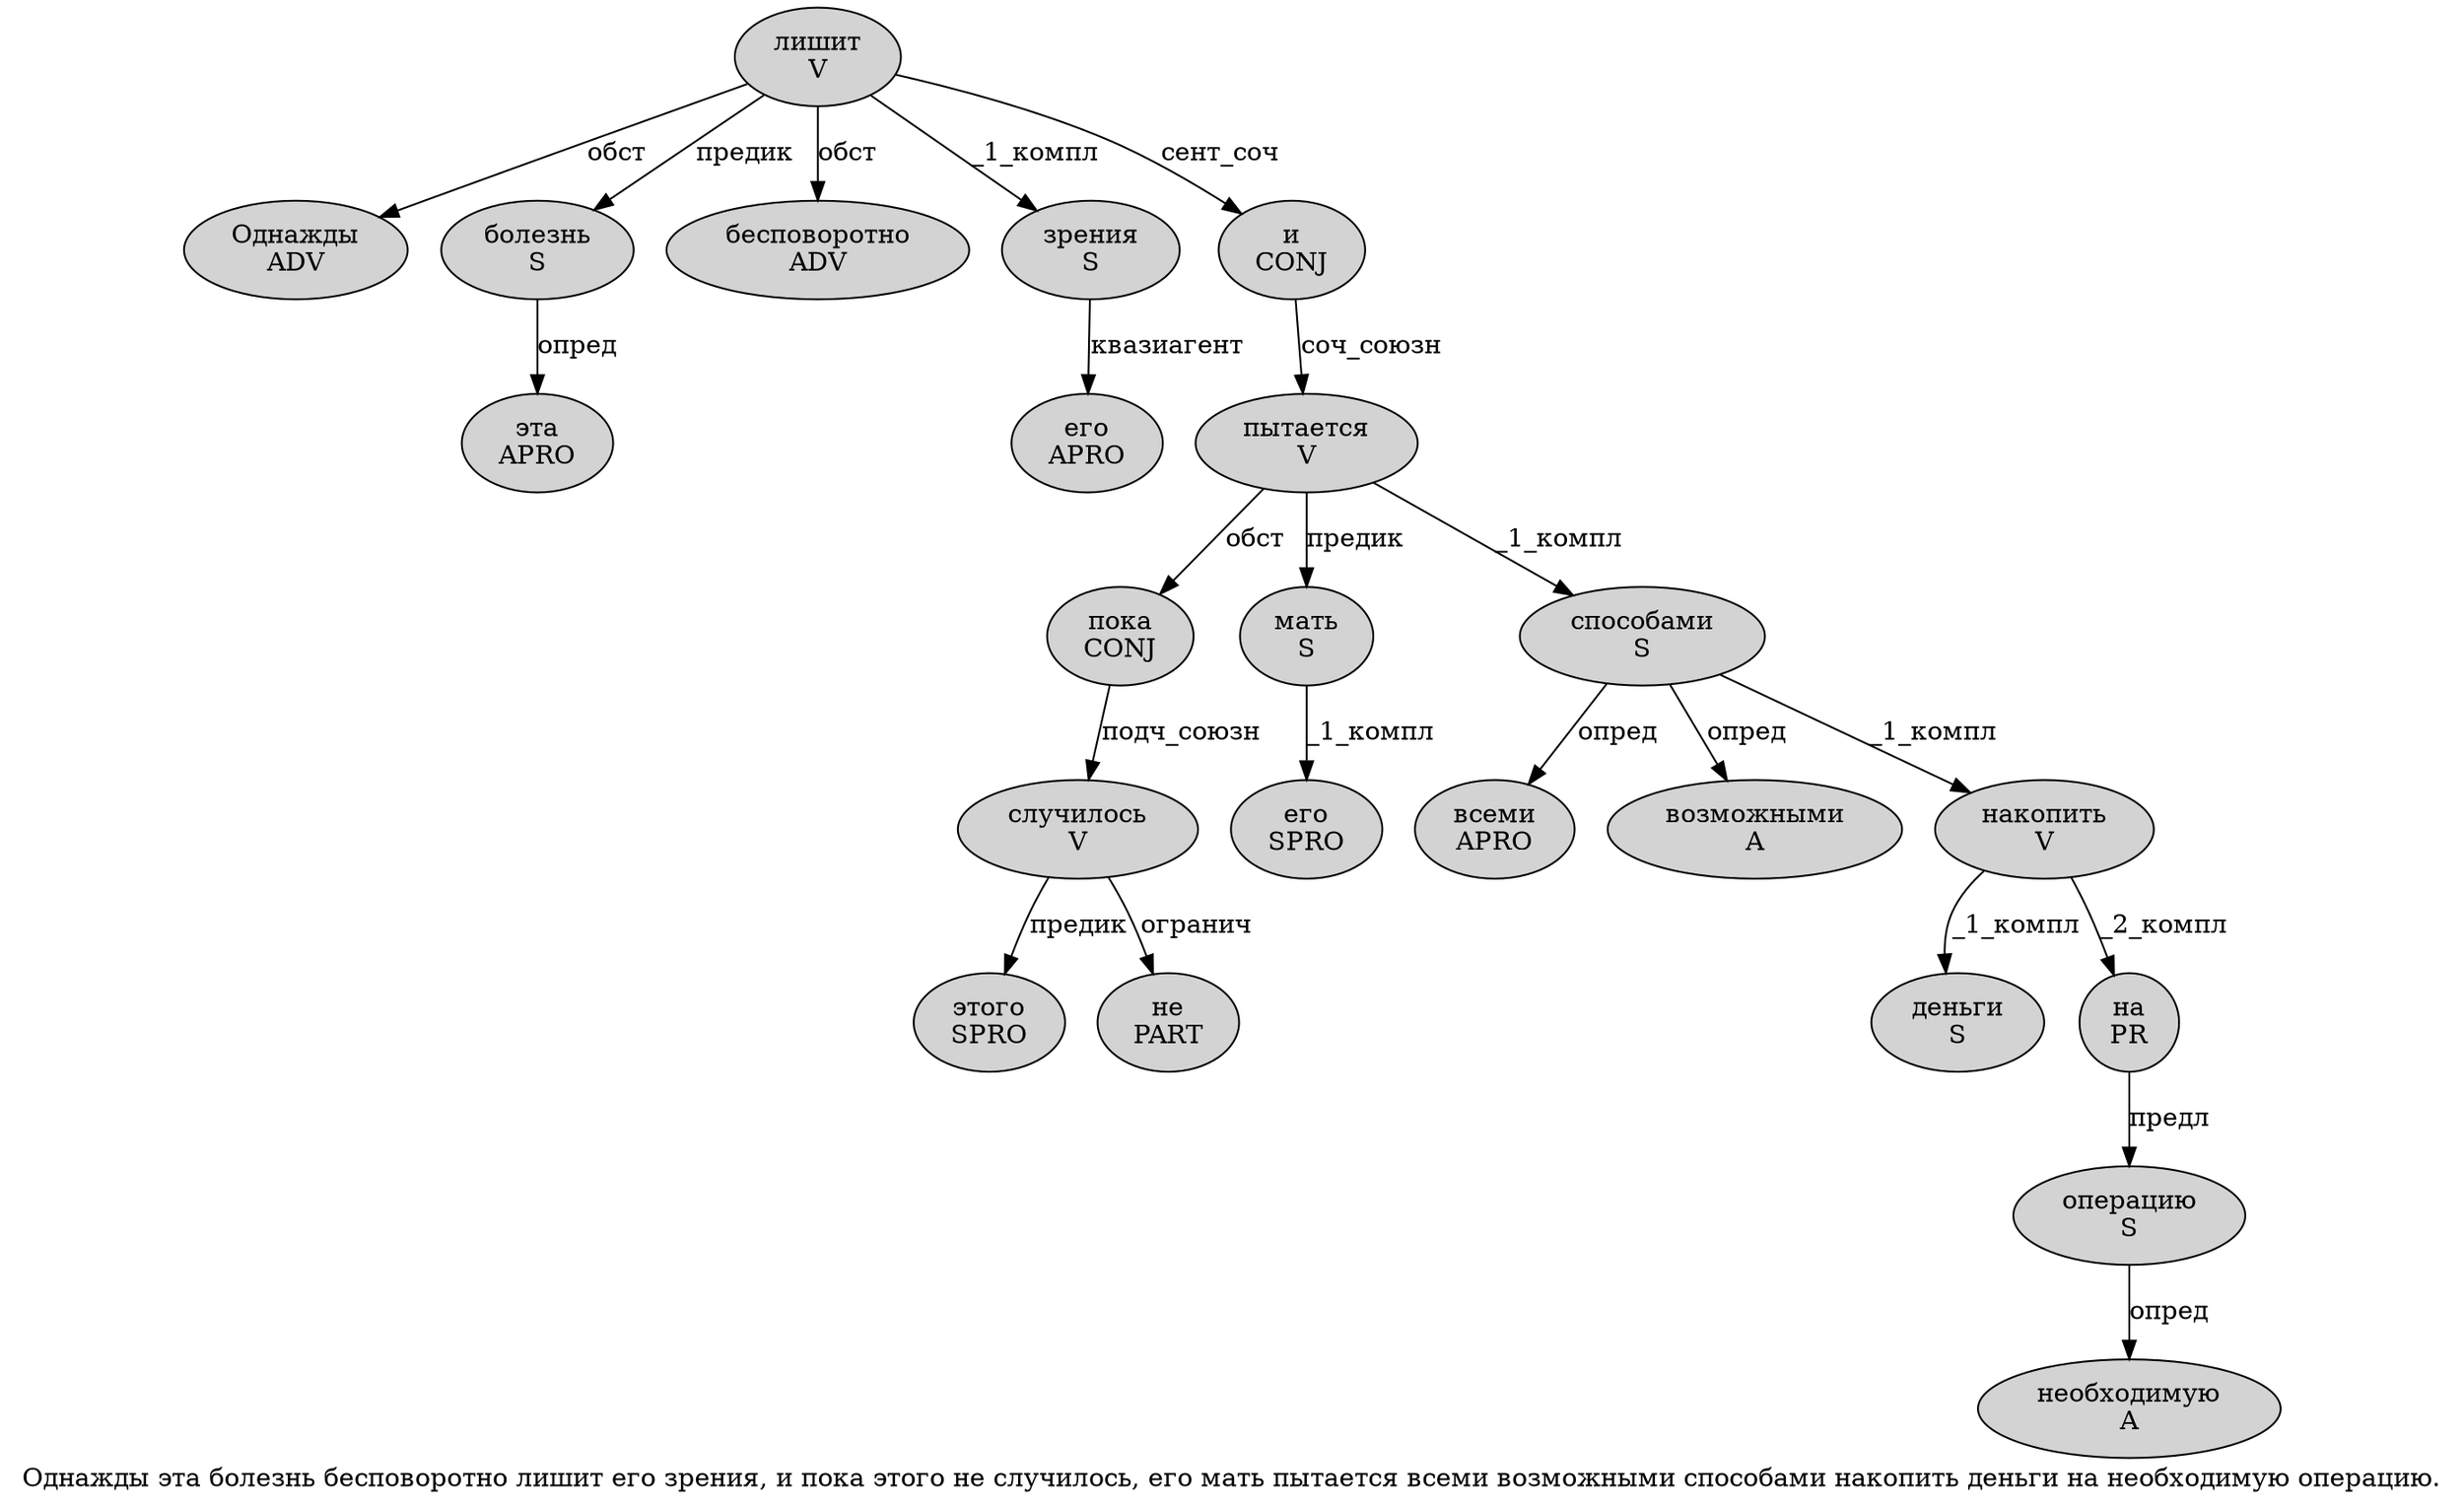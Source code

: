digraph SENTENCE_230 {
	graph [label="Однажды эта болезнь бесповоротно лишит его зрения, и пока этого не случилось, его мать пытается всеми возможными способами накопить деньги на необходимую операцию."]
	node [style=filled]
		0 [label="Однажды
ADV" color="" fillcolor=lightgray penwidth=1 shape=ellipse]
		1 [label="эта
APRO" color="" fillcolor=lightgray penwidth=1 shape=ellipse]
		2 [label="болезнь
S" color="" fillcolor=lightgray penwidth=1 shape=ellipse]
		3 [label="бесповоротно
ADV" color="" fillcolor=lightgray penwidth=1 shape=ellipse]
		4 [label="лишит
V" color="" fillcolor=lightgray penwidth=1 shape=ellipse]
		5 [label="его
APRO" color="" fillcolor=lightgray penwidth=1 shape=ellipse]
		6 [label="зрения
S" color="" fillcolor=lightgray penwidth=1 shape=ellipse]
		8 [label="и
CONJ" color="" fillcolor=lightgray penwidth=1 shape=ellipse]
		9 [label="пока
CONJ" color="" fillcolor=lightgray penwidth=1 shape=ellipse]
		10 [label="этого
SPRO" color="" fillcolor=lightgray penwidth=1 shape=ellipse]
		11 [label="не
PART" color="" fillcolor=lightgray penwidth=1 shape=ellipse]
		12 [label="случилось
V" color="" fillcolor=lightgray penwidth=1 shape=ellipse]
		14 [label="его
SPRO" color="" fillcolor=lightgray penwidth=1 shape=ellipse]
		15 [label="мать
S" color="" fillcolor=lightgray penwidth=1 shape=ellipse]
		16 [label="пытается
V" color="" fillcolor=lightgray penwidth=1 shape=ellipse]
		17 [label="всеми
APRO" color="" fillcolor=lightgray penwidth=1 shape=ellipse]
		18 [label="возможными
A" color="" fillcolor=lightgray penwidth=1 shape=ellipse]
		19 [label="способами
S" color="" fillcolor=lightgray penwidth=1 shape=ellipse]
		20 [label="накопить
V" color="" fillcolor=lightgray penwidth=1 shape=ellipse]
		21 [label="деньги
S" color="" fillcolor=lightgray penwidth=1 shape=ellipse]
		22 [label="на
PR" color="" fillcolor=lightgray penwidth=1 shape=ellipse]
		23 [label="необходимую
A" color="" fillcolor=lightgray penwidth=1 shape=ellipse]
		24 [label="операцию
S" color="" fillcolor=lightgray penwidth=1 shape=ellipse]
			12 -> 10 [label="предик"]
			12 -> 11 [label="огранич"]
			24 -> 23 [label="опред"]
			8 -> 16 [label="соч_союзн"]
			16 -> 9 [label="обст"]
			16 -> 15 [label="предик"]
			16 -> 19 [label="_1_компл"]
			20 -> 21 [label="_1_компл"]
			20 -> 22 [label="_2_компл"]
			6 -> 5 [label="квазиагент"]
			2 -> 1 [label="опред"]
			15 -> 14 [label="_1_компл"]
			19 -> 17 [label="опред"]
			19 -> 18 [label="опред"]
			19 -> 20 [label="_1_компл"]
			22 -> 24 [label="предл"]
			4 -> 0 [label="обст"]
			4 -> 2 [label="предик"]
			4 -> 3 [label="обст"]
			4 -> 6 [label="_1_компл"]
			4 -> 8 [label="сент_соч"]
			9 -> 12 [label="подч_союзн"]
}